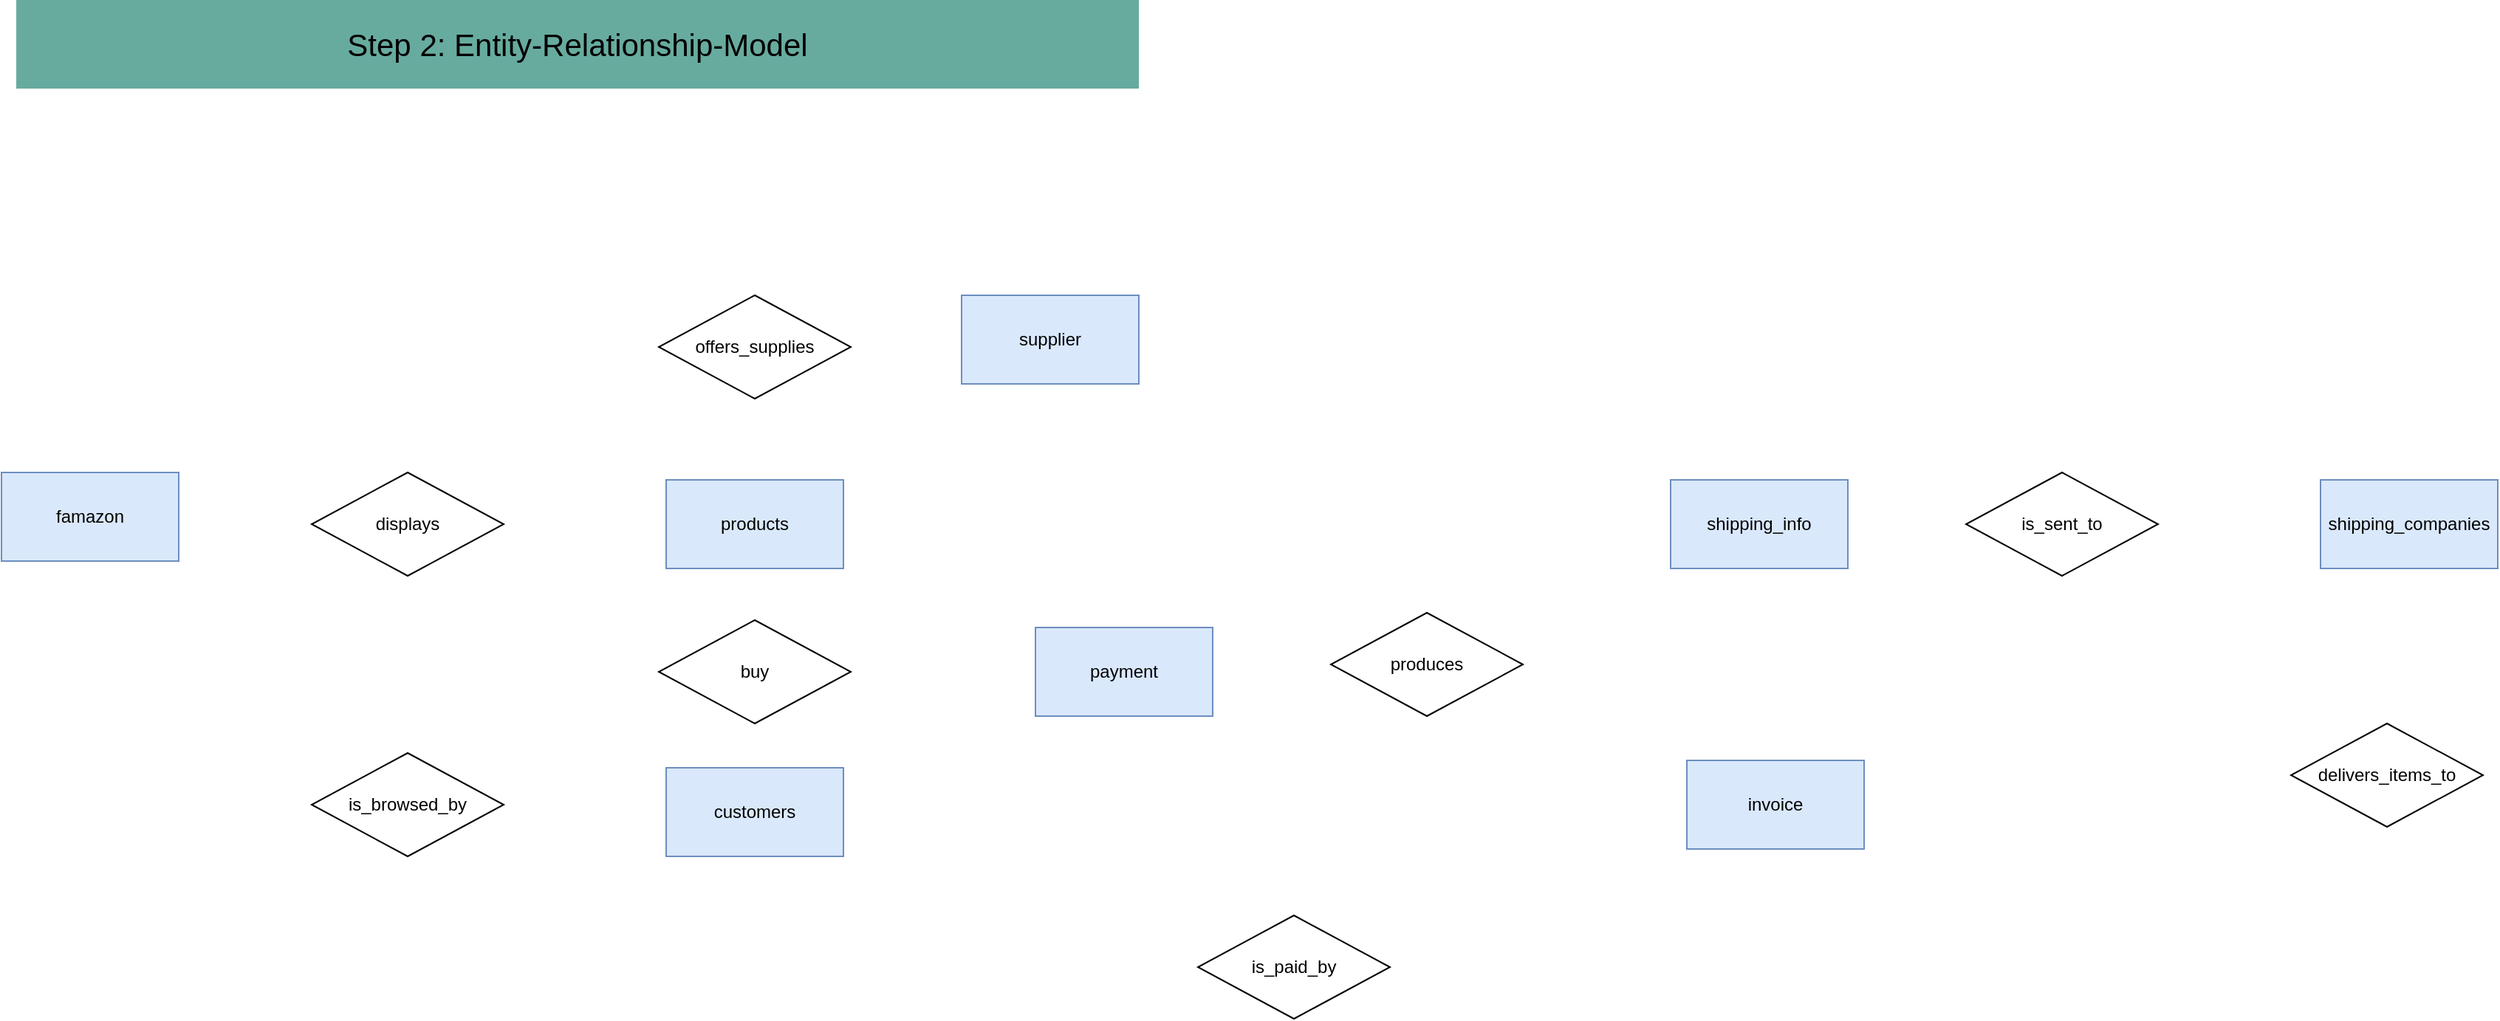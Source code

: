 <mxfile version="14.6.1" type="github">
  <diagram id="H4wPdXL3QeX7m4DB4Rqo" name="Page-1">
    <mxGraphModel dx="2031" dy="1040" grid="1" gridSize="10" guides="1" tooltips="1" connect="1" arrows="1" fold="1" page="1" pageScale="1" pageWidth="827" pageHeight="1169" math="0" shadow="0">
      <root>
        <mxCell id="0" />
        <mxCell id="1" parent="0" />
        <mxCell id="J5k1jIa9eLN9t2eHICcV-1" value="" style="rounded=0;whiteSpace=wrap;html=1;labelBackgroundColor=#009999;labelBorderColor=#000000;strokeColor=none;fillColor=#67AB9F;fontColor=#000000;" vertex="1" parent="1">
          <mxGeometry x="50" y="40" width="760" height="60" as="geometry" />
        </mxCell>
        <mxCell id="J5k1jIa9eLN9t2eHICcV-2" value="&lt;font style=&quot;font-size: 21px&quot;&gt;Step 2: Entity-Relationship-Model&lt;/font&gt;" style="text;html=1;strokeColor=none;fillColor=none;align=center;verticalAlign=middle;whiteSpace=wrap;rounded=0;labelBackgroundColor=none;fontColor=#000000;" vertex="1" parent="1">
          <mxGeometry x="70" y="60" width="720" height="20" as="geometry" />
        </mxCell>
        <mxCell id="J5k1jIa9eLN9t2eHICcV-3" value="famazon" style="rounded=0;whiteSpace=wrap;html=1;fillColor=#dae8fc;strokeColor=#6c8ebf;" vertex="1" parent="1">
          <mxGeometry x="40" y="360" width="120" height="60" as="geometry" />
        </mxCell>
        <mxCell id="J5k1jIa9eLN9t2eHICcV-4" value="displays" style="rhombus;whiteSpace=wrap;html=1;" vertex="1" parent="1">
          <mxGeometry x="250" y="360" width="130" height="70" as="geometry" />
        </mxCell>
        <mxCell id="J5k1jIa9eLN9t2eHICcV-6" value="products" style="rounded=0;whiteSpace=wrap;html=1;fillColor=#dae8fc;strokeColor=#6c8ebf;" vertex="1" parent="1">
          <mxGeometry x="490" y="365" width="120" height="60" as="geometry" />
        </mxCell>
        <mxCell id="J5k1jIa9eLN9t2eHICcV-7" value="is_browsed_by" style="rhombus;whiteSpace=wrap;html=1;" vertex="1" parent="1">
          <mxGeometry x="250" y="550" width="130" height="70" as="geometry" />
        </mxCell>
        <mxCell id="J5k1jIa9eLN9t2eHICcV-8" value="customers" style="rounded=0;whiteSpace=wrap;html=1;fillColor=#dae8fc;strokeColor=#6c8ebf;" vertex="1" parent="1">
          <mxGeometry x="490" y="560" width="120" height="60" as="geometry" />
        </mxCell>
        <mxCell id="J5k1jIa9eLN9t2eHICcV-9" value="buy" style="rhombus;whiteSpace=wrap;html=1;" vertex="1" parent="1">
          <mxGeometry x="485" y="460" width="130" height="70" as="geometry" />
        </mxCell>
        <mxCell id="J5k1jIa9eLN9t2eHICcV-10" value="offers_supplies" style="rhombus;whiteSpace=wrap;html=1;" vertex="1" parent="1">
          <mxGeometry x="485" y="240" width="130" height="70" as="geometry" />
        </mxCell>
        <mxCell id="J5k1jIa9eLN9t2eHICcV-11" value="supplier" style="rounded=0;whiteSpace=wrap;html=1;fillColor=#dae8fc;strokeColor=#6c8ebf;" vertex="1" parent="1">
          <mxGeometry x="690" y="240" width="120" height="60" as="geometry" />
        </mxCell>
        <mxCell id="J5k1jIa9eLN9t2eHICcV-12" value="payment" style="rounded=0;whiteSpace=wrap;html=1;fillColor=#dae8fc;strokeColor=#6c8ebf;" vertex="1" parent="1">
          <mxGeometry x="740" y="465" width="120" height="60" as="geometry" />
        </mxCell>
        <mxCell id="J5k1jIa9eLN9t2eHICcV-13" value="produces" style="rhombus;whiteSpace=wrap;html=1;" vertex="1" parent="1">
          <mxGeometry x="940" y="455" width="130" height="70" as="geometry" />
        </mxCell>
        <mxCell id="J5k1jIa9eLN9t2eHICcV-14" value="invoice" style="rounded=0;whiteSpace=wrap;html=1;fillColor=#dae8fc;strokeColor=#6c8ebf;" vertex="1" parent="1">
          <mxGeometry x="1181" y="555" width="120" height="60" as="geometry" />
        </mxCell>
        <mxCell id="J5k1jIa9eLN9t2eHICcV-15" value="shipping_info" style="rounded=0;whiteSpace=wrap;html=1;fillColor=#dae8fc;strokeColor=#6c8ebf;" vertex="1" parent="1">
          <mxGeometry x="1170" y="365" width="120" height="60" as="geometry" />
        </mxCell>
        <mxCell id="J5k1jIa9eLN9t2eHICcV-16" value="is_sent_to" style="rhombus;whiteSpace=wrap;html=1;" vertex="1" parent="1">
          <mxGeometry x="1370" y="360" width="130" height="70" as="geometry" />
        </mxCell>
        <mxCell id="J5k1jIa9eLN9t2eHICcV-17" value="shipping_companies" style="rounded=0;whiteSpace=wrap;html=1;fillColor=#dae8fc;strokeColor=#6c8ebf;" vertex="1" parent="1">
          <mxGeometry x="1610" y="365" width="120" height="60" as="geometry" />
        </mxCell>
        <mxCell id="J5k1jIa9eLN9t2eHICcV-18" value="is_paid_by" style="rhombus;whiteSpace=wrap;html=1;" vertex="1" parent="1">
          <mxGeometry x="850" y="660" width="130" height="70" as="geometry" />
        </mxCell>
        <mxCell id="J5k1jIa9eLN9t2eHICcV-19" value="delivers_items_to" style="rhombus;whiteSpace=wrap;html=1;" vertex="1" parent="1">
          <mxGeometry x="1590" y="530" width="130" height="70" as="geometry" />
        </mxCell>
      </root>
    </mxGraphModel>
  </diagram>
</mxfile>
